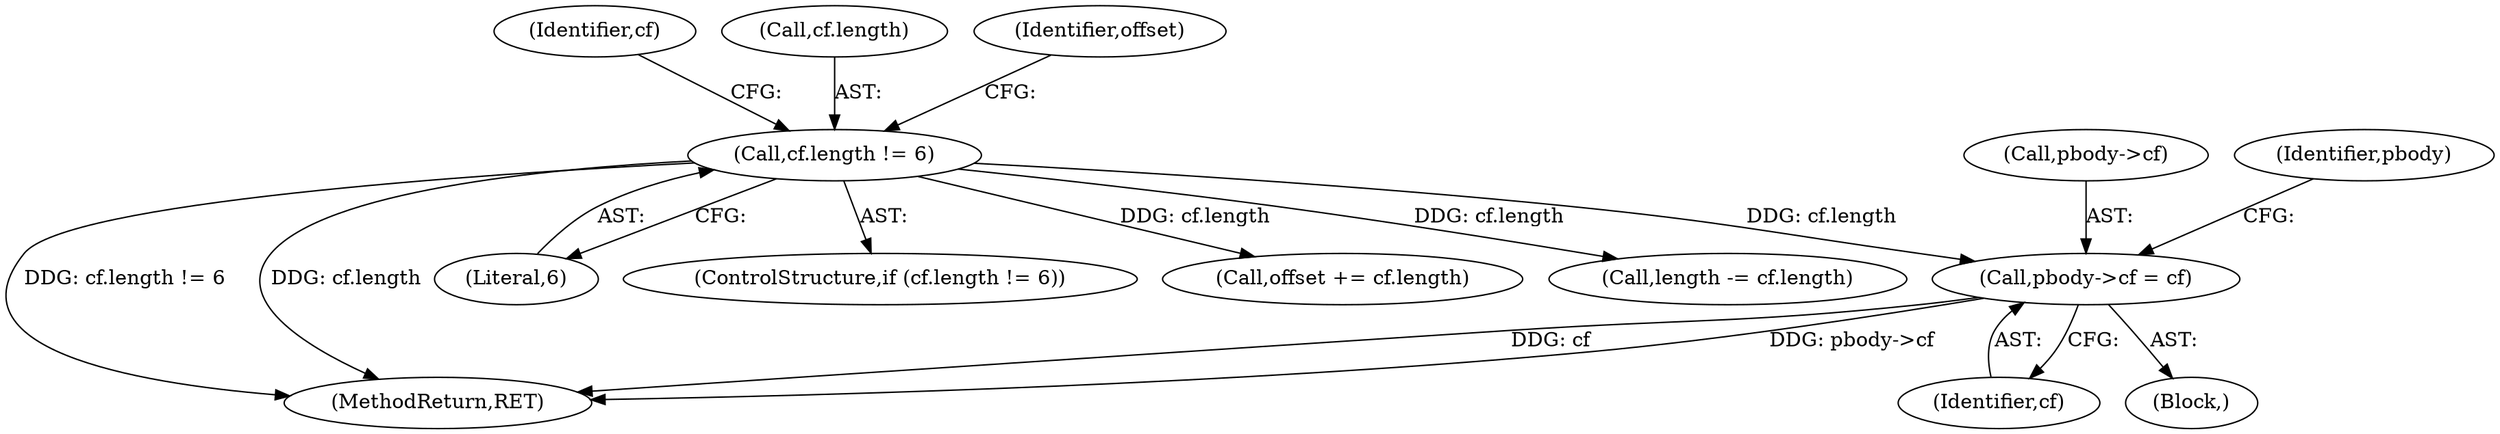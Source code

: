 digraph "0_tcpdump_5edf405d7ed9fc92f4f43e8a3d44baa4c6387562@pointer" {
"1000563" [label="(Call,pbody->cf = cf)"];
"1000525" [label="(Call,cf.length != 6)"];
"1000536" [label="(Call,length -= cf.length)"];
"1000545" [label="(Identifier,cf)"];
"1000525" [label="(Call,cf.length != 6)"];
"1000529" [label="(Literal,6)"];
"1000562" [label="(Block,)"];
"1000564" [label="(Call,pbody->cf)"];
"1000526" [label="(Call,cf.length)"];
"1000563" [label="(Call,pbody->cf = cf)"];
"1000567" [label="(Identifier,cf)"];
"1000570" [label="(Identifier,pbody)"];
"1000702" [label="(MethodReturn,RET)"];
"1000524" [label="(ControlStructure,if (cf.length != 6))"];
"1000532" [label="(Identifier,offset)"];
"1000531" [label="(Call,offset += cf.length)"];
"1000563" -> "1000562"  [label="AST: "];
"1000563" -> "1000567"  [label="CFG: "];
"1000564" -> "1000563"  [label="AST: "];
"1000567" -> "1000563"  [label="AST: "];
"1000570" -> "1000563"  [label="CFG: "];
"1000563" -> "1000702"  [label="DDG: cf"];
"1000563" -> "1000702"  [label="DDG: pbody->cf"];
"1000525" -> "1000563"  [label="DDG: cf.length"];
"1000525" -> "1000524"  [label="AST: "];
"1000525" -> "1000529"  [label="CFG: "];
"1000526" -> "1000525"  [label="AST: "];
"1000529" -> "1000525"  [label="AST: "];
"1000532" -> "1000525"  [label="CFG: "];
"1000545" -> "1000525"  [label="CFG: "];
"1000525" -> "1000702"  [label="DDG: cf.length != 6"];
"1000525" -> "1000702"  [label="DDG: cf.length"];
"1000525" -> "1000531"  [label="DDG: cf.length"];
"1000525" -> "1000536"  [label="DDG: cf.length"];
}

